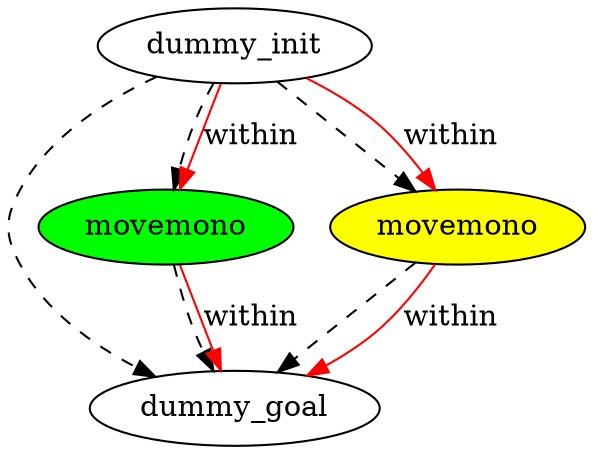 digraph {
	"cd649aff-445f-dde1-4534-17b555c06c8e" [label=dummy_init fillcolor=white style=filled]
	"958c9cfd-a783-0a8f-415e-38051928aae5" [label=dummy_goal fillcolor=white style=filled]
	"33ffb402-a5d5-bbf9-4a3a-bb3ac439dfcf" [label=movemono fillcolor=green style=filled]
	"a4b65cfa-8a61-9e64-caf0-f442102048e6" [label=movemono fillcolor=yellow style=filled]
	"cd649aff-445f-dde1-4534-17b555c06c8e" -> "33ffb402-a5d5-bbf9-4a3a-bb3ac439dfcf" [color=black style=dashed]
	"cd649aff-445f-dde1-4534-17b555c06c8e" -> "958c9cfd-a783-0a8f-415e-38051928aae5" [color=black style=dashed]
	"33ffb402-a5d5-bbf9-4a3a-bb3ac439dfcf" -> "958c9cfd-a783-0a8f-415e-38051928aae5" [color=black style=dashed]
	"cd649aff-445f-dde1-4534-17b555c06c8e" -> "a4b65cfa-8a61-9e64-caf0-f442102048e6" [color=black style=dashed]
	"a4b65cfa-8a61-9e64-caf0-f442102048e6" -> "958c9cfd-a783-0a8f-415e-38051928aae5" [color=black style=dashed]
	"cd649aff-445f-dde1-4534-17b555c06c8e" -> "33ffb402-a5d5-bbf9-4a3a-bb3ac439dfcf" [label=within color=red]
	"33ffb402-a5d5-bbf9-4a3a-bb3ac439dfcf" -> "958c9cfd-a783-0a8f-415e-38051928aae5" [label=within color=red]
	"a4b65cfa-8a61-9e64-caf0-f442102048e6" -> "958c9cfd-a783-0a8f-415e-38051928aae5" [label=within color=red]
	"cd649aff-445f-dde1-4534-17b555c06c8e" -> "a4b65cfa-8a61-9e64-caf0-f442102048e6" [label=within color=red]
}
